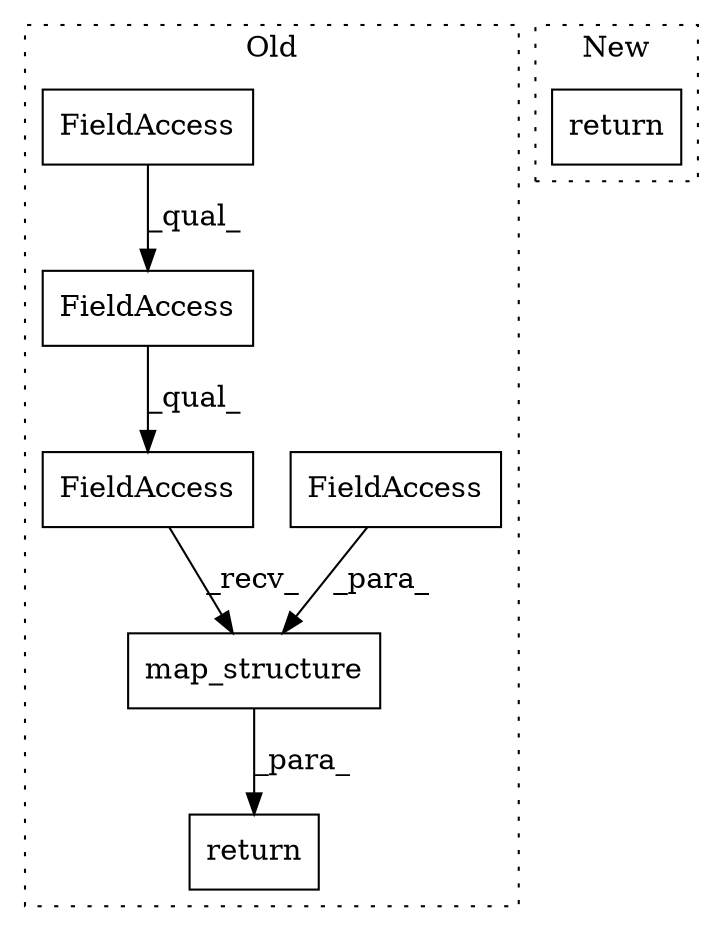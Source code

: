 digraph G {
subgraph cluster0 {
1 [label="map_structure" a="32" s="1421,1470" l="14,1" shape="box"];
3 [label="return" a="41" s="1380" l="7" shape="box"];
4 [label="FieldAccess" a="22" s="1435" l="14" shape="box"];
5 [label="FieldAccess" a="22" s="1387" l="33" shape="box"];
6 [label="FieldAccess" a="22" s="1387" l="28" shape="box"];
7 [label="FieldAccess" a="22" s="1387" l="18" shape="box"];
label = "Old";
style="dotted";
}
subgraph cluster1 {
2 [label="return" a="41" s="3111" l="7" shape="box"];
label = "New";
style="dotted";
}
1 -> 3 [label="_para_"];
4 -> 1 [label="_para_"];
5 -> 1 [label="_recv_"];
6 -> 5 [label="_qual_"];
7 -> 6 [label="_qual_"];
}